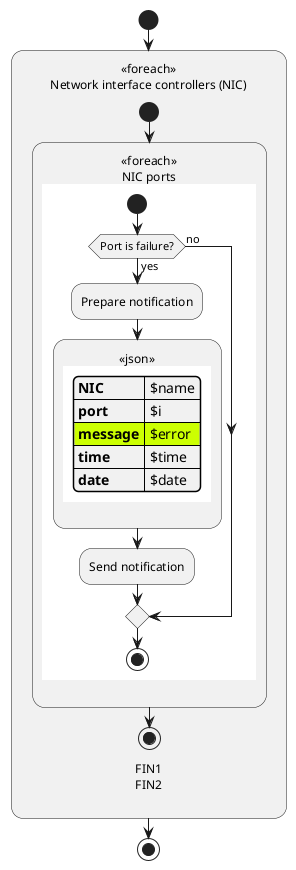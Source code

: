 {
  "sha1": "njf0tauab73urh6yldr2phnvwzcv1nu",
  "insertion": {
    "when": "2024-06-04T17:28:38.706Z",
    "url": "https://github.com/plantuml/plantuml/pull/1176",
    "user": "plantuml@gmail.com"
  }
}
@startuml
skinparam defaultTextAlignment center

start

:«foreach»
Network interface controllers (NIC)
{{
skinparam backgroundColor #f1f1f1

start

:«foreach»
NIC ports
{{
start

if (Port is failure?) then (yes)
:Prepare notification;

:«json»
{{json
#highlight "message"
{
   "NIC": "$name",
   "port": "$i",
   "message": "$error",
   "time": "$time",
   "date": "$date"
}
}}
;

:Send notification;
else (no)
endif

stop
}}
;

stop
}}
FIN1
FIN2
;

stop
@enduml
